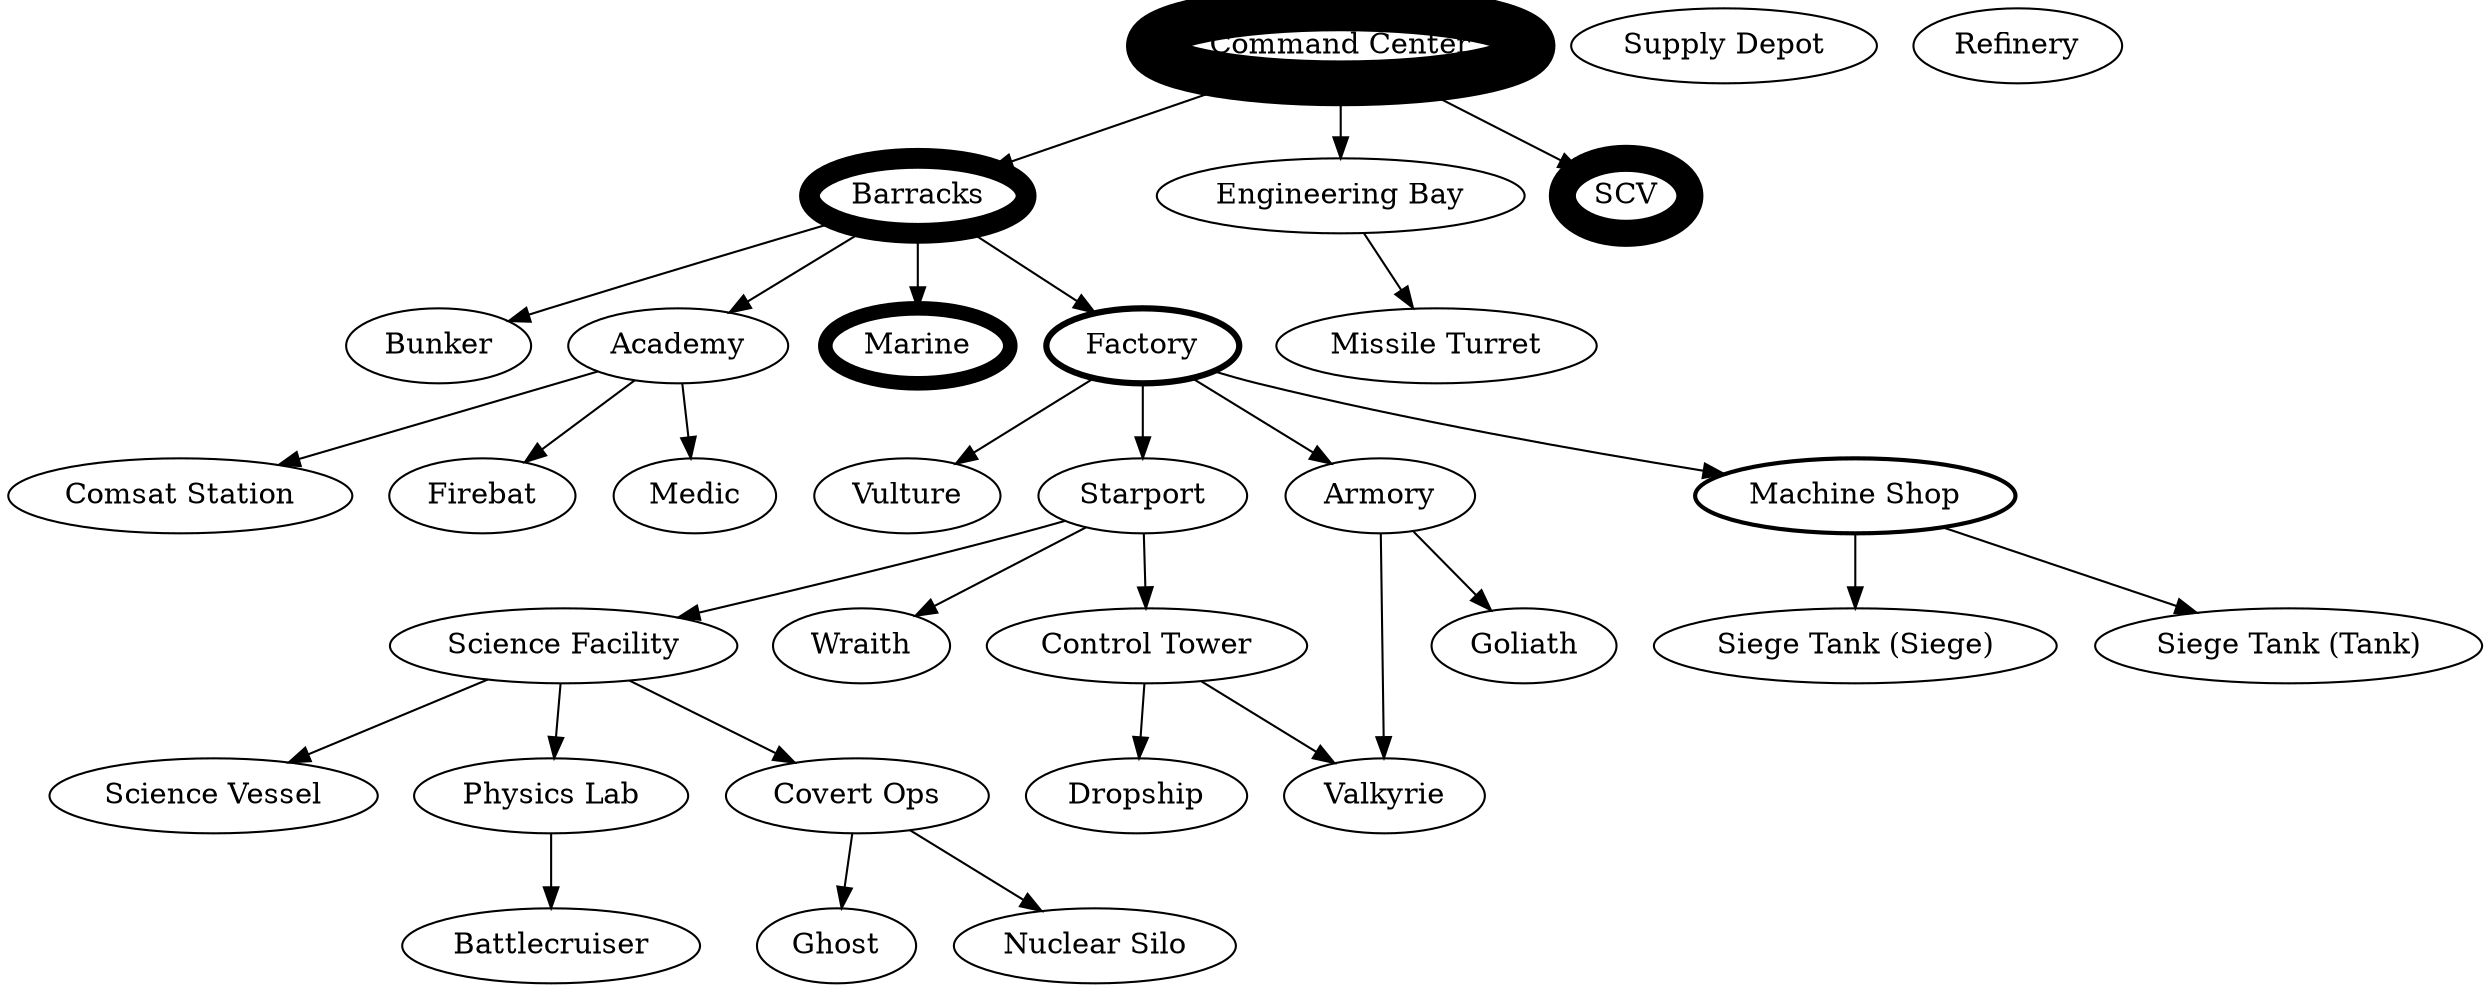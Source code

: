 digraph G {
0 [depth=0, label="Command Center", penwidth=22, strength=22, x=0, y=0, z=0];
1 [depth=2147483647, label="Supply Depot", penwidth=1, strength=1, x=0, y=0, z=0];
2 [depth=2147483647, label=Refinery, penwidth=1, strength=1, x=0, y=0, z=0];
3 [depth=1, label=Barracks, penwidth=10, strength=10, x=0, y=0, z=0];
4 [depth=1, label="Engineering Bay", penwidth=1, strength=1, x=0, y=0, z=0];
5 [depth=1, label=SCV, penwidth=13, strength=13, x=0, y=0, z=0];
6 [depth=2, label=Factory, penwidth=3, strength=3, x=0, y=0, z=0];
7 [depth=2, label=Bunker, penwidth=1, strength=1, x=0, y=0, z=0];
8 [depth=2, label=Academy, penwidth=1, strength=1, x=0, y=0, z=0];
9 [depth=2, label="Missile Turret", penwidth=1, strength=1, x=0, y=0, z=0];
10 [depth=2, label=Marine, penwidth=7, strength=7, x=0, y=0, z=0];
11 [depth=3, label="Comsat Station", penwidth=1, strength=1, x=0, y=0, z=0];
12 [depth=3, label=Starport, penwidth=1, strength=1, x=0, y=0, z=0];
13 [depth=3, label=Armory, penwidth=1, strength=1, x=0, y=0, z=0];
14 [depth=3, label="Machine Shop", penwidth=2, strength=2, x=0, y=0, z=0];
15 [depth=3, label=Vulture, penwidth=1, strength=1, x=0, y=0, z=0];
16 [depth=3, label=Firebat, penwidth=1, strength=1, x=0, y=0, z=0];
17 [depth=3, label=Medic, penwidth=1, strength=1, x=0, y=0, z=0];
18 [depth=4, label="Control Tower", penwidth=1, strength=1, x=0, y=0, z=0];
19 [depth=4, label="Science Facility", penwidth=1, strength=1, x=0, y=0, z=0];
20 [depth=4, label=Wraith, penwidth=1, strength=1, x=0, y=0, z=0];
21 [depth=4, label=Goliath, penwidth=1, strength=1, x=0, y=0, z=0];
22 [depth=4, label=Valkyrie, penwidth=1, strength=1, x=0, y=0, z=0];
23 [depth=4, label="Siege Tank (Tank)", penwidth=1, strength=1, x=0, y=0, z=0];
24 [depth=4, label="Siege Tank (Siege)", penwidth=1, strength=1, x=0, y=0, z=0];
25 [depth=5, label="Science Vessel", penwidth=1, strength=1, x=0, y=0, z=0];
26 [depth=5, label=Dropship, penwidth=1, strength=1, x=0, y=0, z=0];
27 [depth=5, label="Physics Lab", penwidth=1, strength=1, x=0, y=0, z=0];
28 [depth=5, label="Covert Ops", penwidth=1, strength=1, x=0, y=0, z=0];
29 [depth=6, label=Battlecruiser, penwidth=1, strength=1, x=0, y=0, z=0];
30 [depth=6, label="Nuclear Silo", penwidth=1, strength=1, x=0, y=0, z=0];
31 [depth=6, label=Ghost, penwidth=1, strength=1, x=0, y=0, z=0];
0->3 ;
0->4 ;
0->5 ;
3->6 ;
3->7 ;
3->8 ;
4->9 ;
3->10 ;
8->11 ;
6->12 ;
6->13 ;
6->14 ;
6->15 ;
8->16 ;
8->17 ;
12->18 ;
12->19 ;
12->20 ;
13->21 ;
13->22 ;
14->23 ;
14->24 ;
19->25 ;
18->26 ;
18->22 ;
19->27 ;
19->28 ;
27->29 ;
28->30 ;
28->31 ;
}
